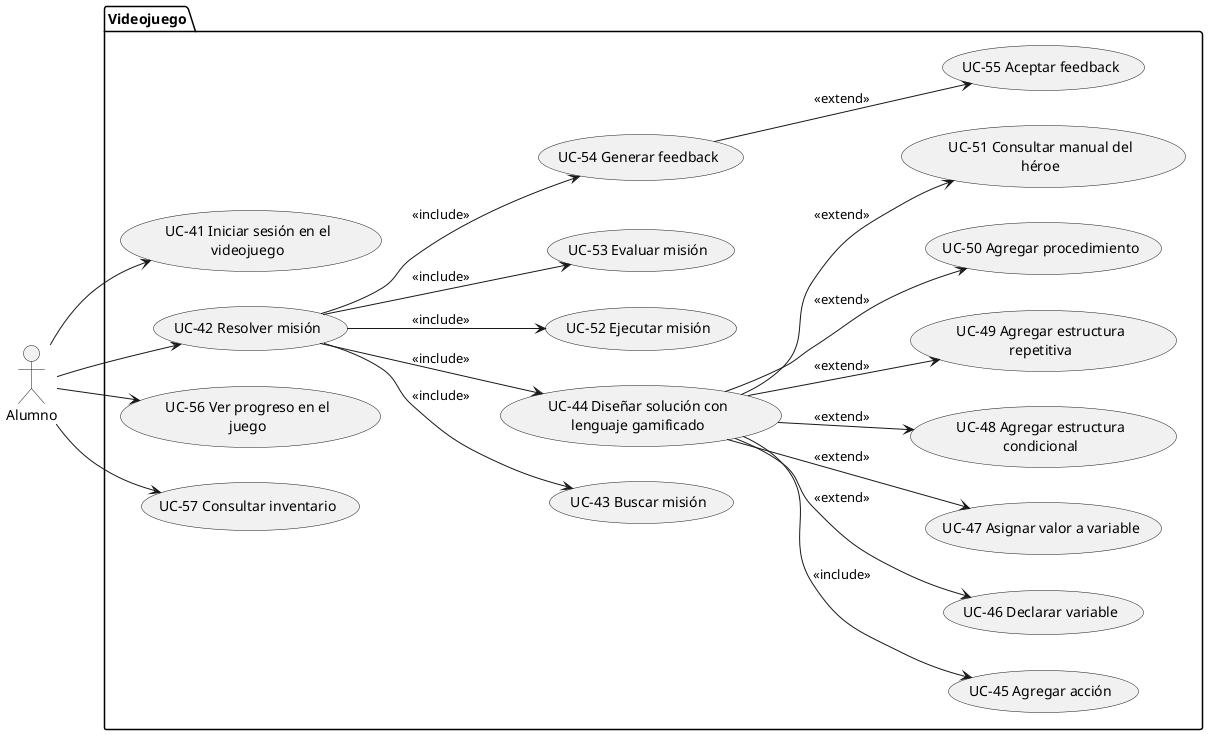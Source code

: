 @startuml Videojuego_CU
left to right direction

skinparam usecasePadding 15
skinparam actorPadding 15
skinparam wrapWidth 200

actor Alumno

package "Videojuego" {
  usecase "UC-41 Iniciar sesión en el videojuego" as UC41
  usecase "UC-42 Resolver misión" as UC42
  usecase "UC-43 Buscar misión" as UC43
  usecase "UC-44 Diseñar solución con lenguaje gamificado" as UC44
  usecase "UC-45 Agregar acción" as UC45
  usecase "UC-46 Declarar variable" as UC46
  usecase "UC-47 Asignar valor a variable" as UC47
  usecase "UC-48 Agregar estructura condicional" as UC48
  usecase "UC-49 Agregar estructura repetitiva" as UC49
  usecase "UC-50 Agregar procedimiento" as UC50
  usecase "UC-51 Consultar manual del héroe" as UC51
  usecase "UC-52 Ejecutar misión" as UC52
  usecase "UC-53 Evaluar misión" as UC53
  usecase "UC-54 Generar feedback" as UC54
  usecase "UC-55 Aceptar feedback" as UC55
  usecase "UC-56 Ver progreso en el juego" as UC56
  usecase "UC-57 Consultar inventario" as UC57

  Alumno --> UC41
  Alumno --> UC42
  Alumno --> UC56
  Alumno --> UC57

  UC42 --> UC43 : <<include>>
  UC42 --> UC44 : <<include>>
  UC42 --> UC52 : <<include>>
  UC42 --> UC53 : <<include>>
  UC42 --> UC54 : <<include>>

  UC44 --> UC45 : <<include>>
  UC44 --> UC46 : <<extend>>
  UC44 --> UC47 : <<extend>>
  UC44 --> UC48 : <<extend>>
  UC44 --> UC49 : <<extend>>
  UC44 --> UC50 : <<extend>>
  UC44 --> UC51 : <<extend>>

  UC54 --> UC55 : <<extend>>
}

@enduml
